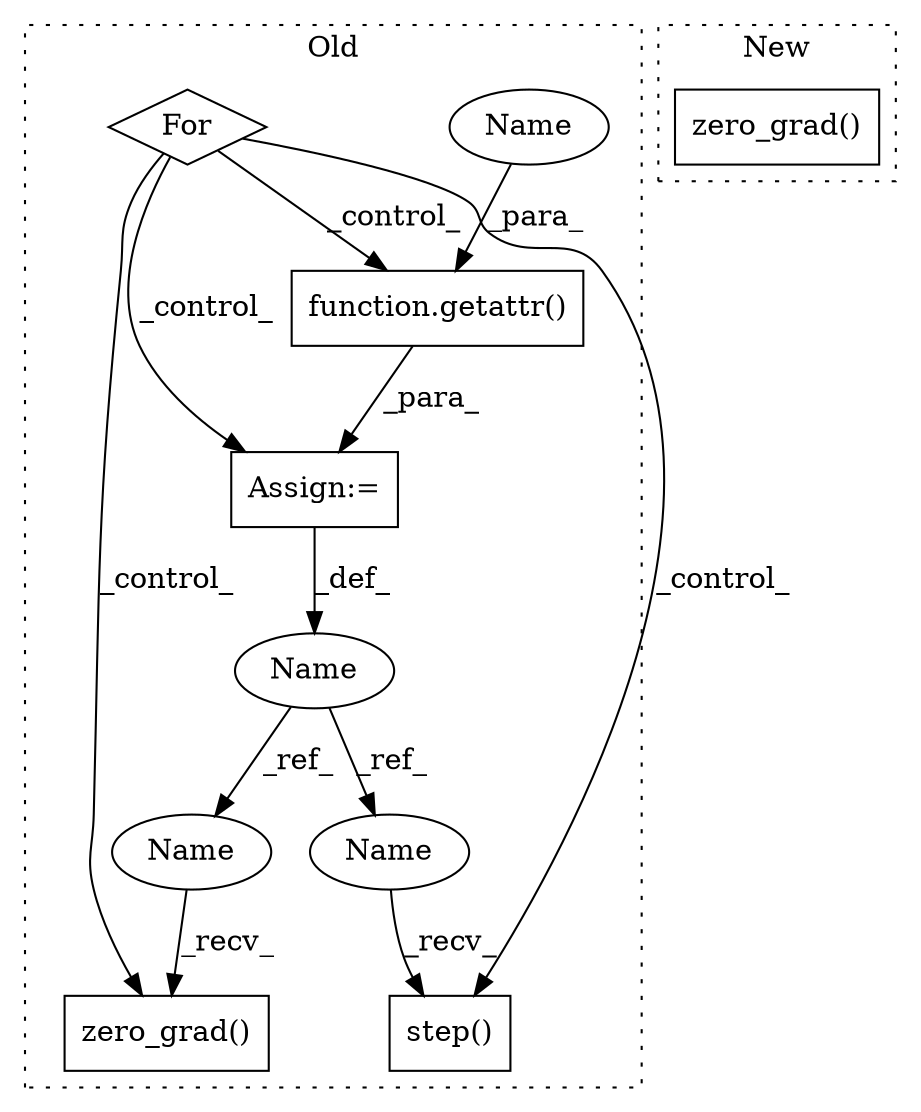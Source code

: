 digraph G {
subgraph cluster0 {
1 [label="For" a="107" s="1077,1114" l="4,14" shape="diamond"];
3 [label="Assign:=" a="68" s="1137" l="3" shape="box"];
4 [label="step()" a="75" s="1391" l="16" shape="box"];
5 [label="function.getattr()" a="75" s="1140,1168" l="8,1" shape="box"];
6 [label="Name" a="87" s="1128" l="9" shape="ellipse"];
7 [label="zero_grad()" a="75" s="1420" l="21" shape="box"];
8 [label="Name" a="87" s="1154" l="14" shape="ellipse"];
9 [label="Name" a="87" s="1420" l="9" shape="ellipse"];
10 [label="Name" a="87" s="1391" l="9" shape="ellipse"];
label = "Old";
style="dotted";
}
subgraph cluster1 {
2 [label="zero_grad()" a="75" s="1242" l="32" shape="box"];
label = "New";
style="dotted";
}
1 -> 5 [label="_control_"];
1 -> 4 [label="_control_"];
1 -> 3 [label="_control_"];
1 -> 7 [label="_control_"];
3 -> 6 [label="_def_"];
5 -> 3 [label="_para_"];
6 -> 9 [label="_ref_"];
6 -> 10 [label="_ref_"];
8 -> 5 [label="_para_"];
9 -> 7 [label="_recv_"];
10 -> 4 [label="_recv_"];
}